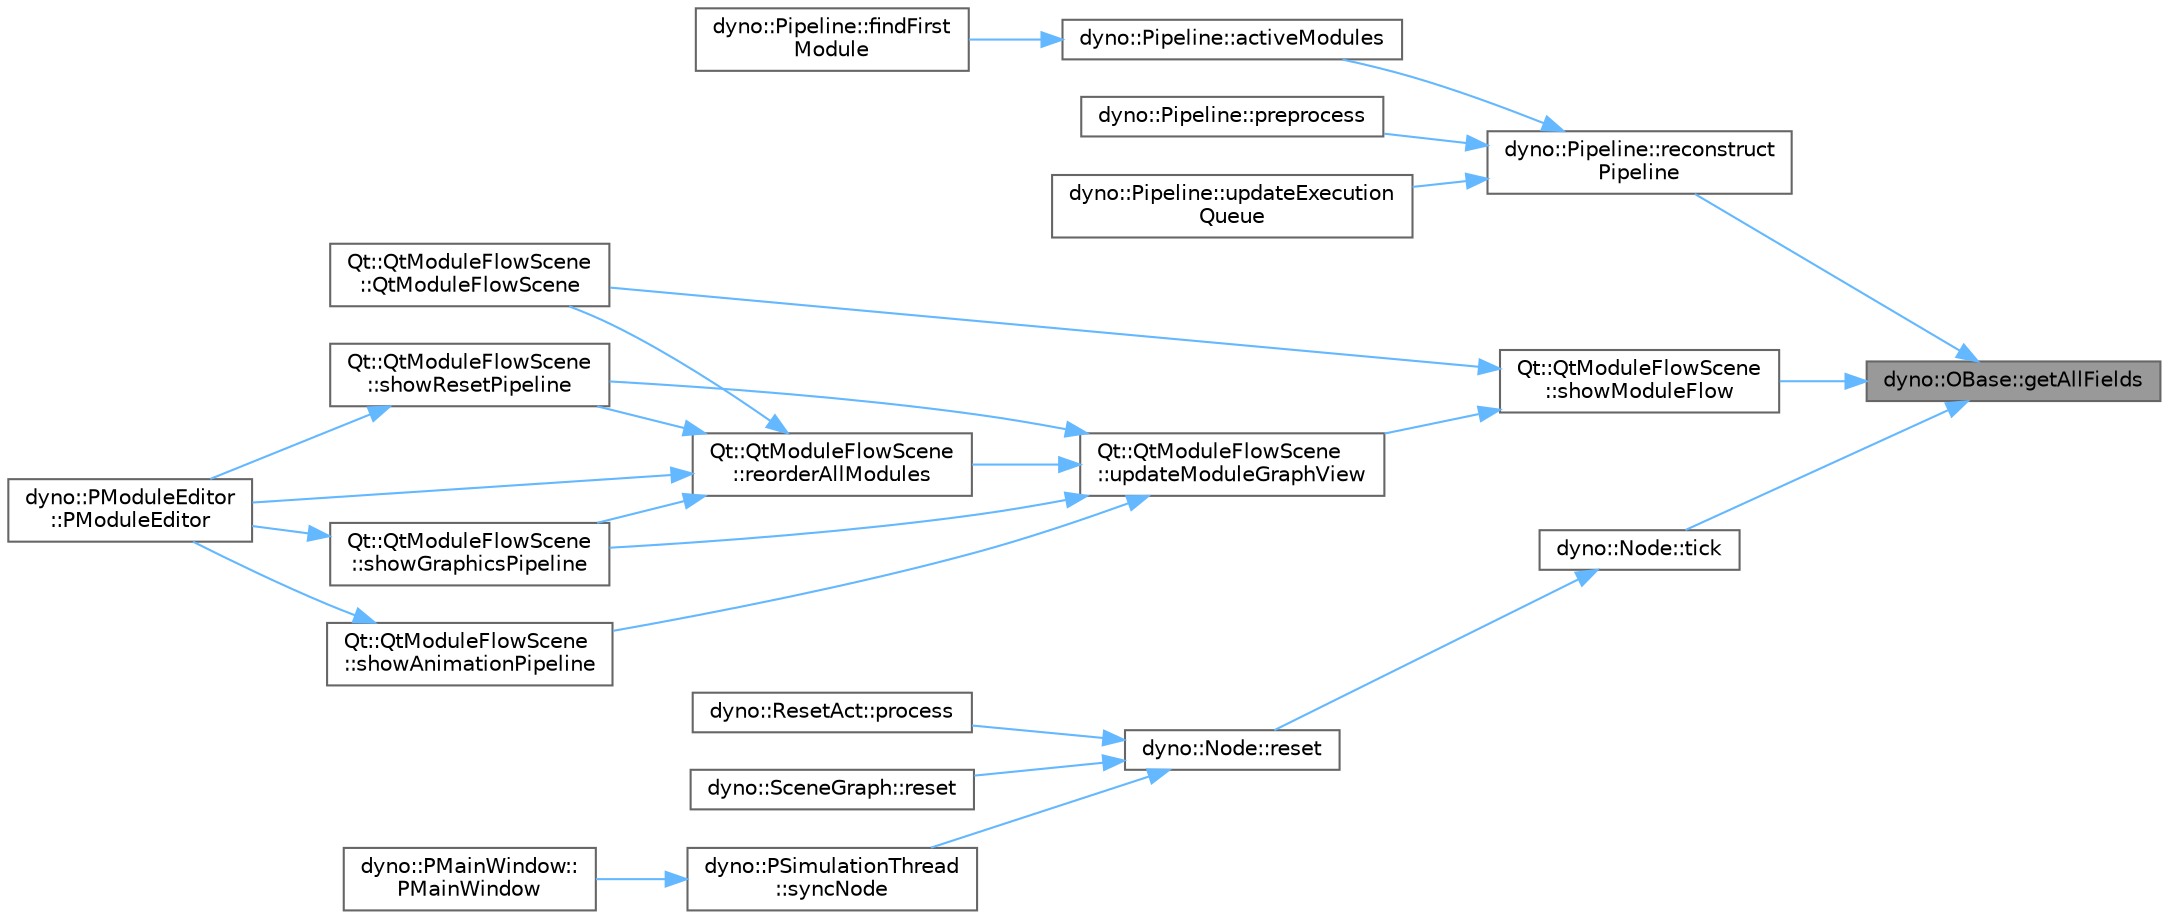 digraph "dyno::OBase::getAllFields"
{
 // LATEX_PDF_SIZE
  bgcolor="transparent";
  edge [fontname=Helvetica,fontsize=10,labelfontname=Helvetica,labelfontsize=10];
  node [fontname=Helvetica,fontsize=10,shape=box,height=0.2,width=0.4];
  rankdir="RL";
  Node1 [id="Node000001",label="dyno::OBase::getAllFields",height=0.2,width=0.4,color="gray40", fillcolor="grey60", style="filled", fontcolor="black",tooltip=" "];
  Node1 -> Node2 [id="edge1_Node000001_Node000002",dir="back",color="steelblue1",style="solid",tooltip=" "];
  Node2 [id="Node000002",label="dyno::Pipeline::reconstruct\lPipeline",height=0.2,width=0.4,color="grey40", fillcolor="white", style="filled",URL="$classdyno_1_1_pipeline.html#ad1e8ba420873845db26718e0f8329a4e",tooltip=" "];
  Node2 -> Node3 [id="edge2_Node000002_Node000003",dir="back",color="steelblue1",style="solid",tooltip=" "];
  Node3 [id="Node000003",label="dyno::Pipeline::activeModules",height=0.2,width=0.4,color="grey40", fillcolor="white", style="filled",URL="$classdyno_1_1_pipeline.html#aeec564118716a8eb0374ecd31a48d4a5",tooltip=" "];
  Node3 -> Node4 [id="edge3_Node000003_Node000004",dir="back",color="steelblue1",style="solid",tooltip=" "];
  Node4 [id="Node000004",label="dyno::Pipeline::findFirst\lModule",height=0.2,width=0.4,color="grey40", fillcolor="white", style="filled",URL="$classdyno_1_1_pipeline.html#a6dad593d5873df04a18a7875739f3f26",tooltip=" "];
  Node2 -> Node5 [id="edge4_Node000002_Node000005",dir="back",color="steelblue1",style="solid",tooltip=" "];
  Node5 [id="Node000005",label="dyno::Pipeline::preprocess",height=0.2,width=0.4,color="grey40", fillcolor="white", style="filled",URL="$classdyno_1_1_pipeline.html#a455cc2564ff3c17512d6187017f23ab0",tooltip=" "];
  Node2 -> Node6 [id="edge5_Node000002_Node000006",dir="back",color="steelblue1",style="solid",tooltip=" "];
  Node6 [id="Node000006",label="dyno::Pipeline::updateExecution\lQueue",height=0.2,width=0.4,color="grey40", fillcolor="white", style="filled",URL="$classdyno_1_1_pipeline.html#a3af6ef8a6c90d4dba82cee0a69249d0f",tooltip=" "];
  Node1 -> Node7 [id="edge6_Node000001_Node000007",dir="back",color="steelblue1",style="solid",tooltip=" "];
  Node7 [id="Node000007",label="Qt::QtModuleFlowScene\l::showModuleFlow",height=0.2,width=0.4,color="grey40", fillcolor="white", style="filled",URL="$class_qt_1_1_qt_module_flow_scene.html#ab47d437f682b9803944bd89b8accc29a",tooltip=" "];
  Node7 -> Node8 [id="edge7_Node000007_Node000008",dir="back",color="steelblue1",style="solid",tooltip=" "];
  Node8 [id="Node000008",label="Qt::QtModuleFlowScene\l::QtModuleFlowScene",height=0.2,width=0.4,color="grey40", fillcolor="white", style="filled",URL="$class_qt_1_1_qt_module_flow_scene.html#ab19f78cfb9699a18375c5be14679f4d0",tooltip=" "];
  Node7 -> Node9 [id="edge8_Node000007_Node000009",dir="back",color="steelblue1",style="solid",tooltip=" "];
  Node9 [id="Node000009",label="Qt::QtModuleFlowScene\l::updateModuleGraphView",height=0.2,width=0.4,color="grey40", fillcolor="white", style="filled",URL="$class_qt_1_1_qt_module_flow_scene.html#a5adb4cec576710a317f374c34d0e11b4",tooltip=" "];
  Node9 -> Node10 [id="edge9_Node000009_Node000010",dir="back",color="steelblue1",style="solid",tooltip=" "];
  Node10 [id="Node000010",label="Qt::QtModuleFlowScene\l::reorderAllModules",height=0.2,width=0.4,color="grey40", fillcolor="white", style="filled",URL="$class_qt_1_1_qt_module_flow_scene.html#a0213026fd0192eca76280c076f49b7da",tooltip=" "];
  Node10 -> Node11 [id="edge10_Node000010_Node000011",dir="back",color="steelblue1",style="solid",tooltip=" "];
  Node11 [id="Node000011",label="dyno::PModuleEditor\l::PModuleEditor",height=0.2,width=0.4,color="grey40", fillcolor="white", style="filled",URL="$classdyno_1_1_p_module_editor.html#a697c5a914c0c2407c5f24551ad5c47d1",tooltip=" "];
  Node10 -> Node8 [id="edge11_Node000010_Node000008",dir="back",color="steelblue1",style="solid",tooltip=" "];
  Node10 -> Node12 [id="edge12_Node000010_Node000012",dir="back",color="steelblue1",style="solid",tooltip=" "];
  Node12 [id="Node000012",label="Qt::QtModuleFlowScene\l::showGraphicsPipeline",height=0.2,width=0.4,color="grey40", fillcolor="white", style="filled",URL="$class_qt_1_1_qt_module_flow_scene.html#acd15be0b4f83b75d7f65d55b58803624",tooltip=" "];
  Node12 -> Node11 [id="edge13_Node000012_Node000011",dir="back",color="steelblue1",style="solid",tooltip=" "];
  Node10 -> Node13 [id="edge14_Node000010_Node000013",dir="back",color="steelblue1",style="solid",tooltip=" "];
  Node13 [id="Node000013",label="Qt::QtModuleFlowScene\l::showResetPipeline",height=0.2,width=0.4,color="grey40", fillcolor="white", style="filled",URL="$class_qt_1_1_qt_module_flow_scene.html#af7703705ba566378630cc46198ad6ed8",tooltip=" "];
  Node13 -> Node11 [id="edge15_Node000013_Node000011",dir="back",color="steelblue1",style="solid",tooltip=" "];
  Node9 -> Node14 [id="edge16_Node000009_Node000014",dir="back",color="steelblue1",style="solid",tooltip=" "];
  Node14 [id="Node000014",label="Qt::QtModuleFlowScene\l::showAnimationPipeline",height=0.2,width=0.4,color="grey40", fillcolor="white", style="filled",URL="$class_qt_1_1_qt_module_flow_scene.html#addeed20a2928406fac8349fc3489ea4a",tooltip=" "];
  Node14 -> Node11 [id="edge17_Node000014_Node000011",dir="back",color="steelblue1",style="solid",tooltip=" "];
  Node9 -> Node12 [id="edge18_Node000009_Node000012",dir="back",color="steelblue1",style="solid",tooltip=" "];
  Node9 -> Node13 [id="edge19_Node000009_Node000013",dir="back",color="steelblue1",style="solid",tooltip=" "];
  Node1 -> Node15 [id="edge20_Node000001_Node000015",dir="back",color="steelblue1",style="solid",tooltip=" "];
  Node15 [id="Node000015",label="dyno::Node::tick",height=0.2,width=0.4,color="grey40", fillcolor="white", style="filled",URL="$classdyno_1_1_node.html#a7a88dfdd26c4e4b22e2a4e5a95909058",tooltip="notify all state and output fields are updated"];
  Node15 -> Node16 [id="edge21_Node000015_Node000016",dir="back",color="steelblue1",style="solid",tooltip=" "];
  Node16 [id="Node000016",label="dyno::Node::reset",height=0.2,width=0.4,color="grey40", fillcolor="white", style="filled",URL="$classdyno_1_1_node.html#aab8ae5fafafc2facf6aab7a0f7994438",tooltip=" "];
  Node16 -> Node17 [id="edge22_Node000016_Node000017",dir="back",color="steelblue1",style="solid",tooltip=" "];
  Node17 [id="Node000017",label="dyno::ResetAct::process",height=0.2,width=0.4,color="grey40", fillcolor="white", style="filled",URL="$classdyno_1_1_reset_act.html#a97b422d3c58e1f6511cc937802067ddf",tooltip=" "];
  Node16 -> Node18 [id="edge23_Node000016_Node000018",dir="back",color="steelblue1",style="solid",tooltip=" "];
  Node18 [id="Node000018",label="dyno::SceneGraph::reset",height=0.2,width=0.4,color="grey40", fillcolor="white", style="filled",URL="$classdyno_1_1_scene_graph.html#abf6db1165a77b8bd9f682e2c7cafdda4",tooltip=" "];
  Node16 -> Node19 [id="edge24_Node000016_Node000019",dir="back",color="steelblue1",style="solid",tooltip=" "];
  Node19 [id="Node000019",label="dyno::PSimulationThread\l::syncNode",height=0.2,width=0.4,color="grey40", fillcolor="white", style="filled",URL="$classdyno_1_1_p_simulation_thread.html#aa8e50b7106fcc35a36d360b3f793087c",tooltip=" "];
  Node19 -> Node20 [id="edge25_Node000019_Node000020",dir="back",color="steelblue1",style="solid",tooltip=" "];
  Node20 [id="Node000020",label="dyno::PMainWindow::\lPMainWindow",height=0.2,width=0.4,color="grey40", fillcolor="white", style="filled",URL="$classdyno_1_1_p_main_window.html#a55a1afe7cc3865eb78d59d769ac2d13a",tooltip=" "];
}
